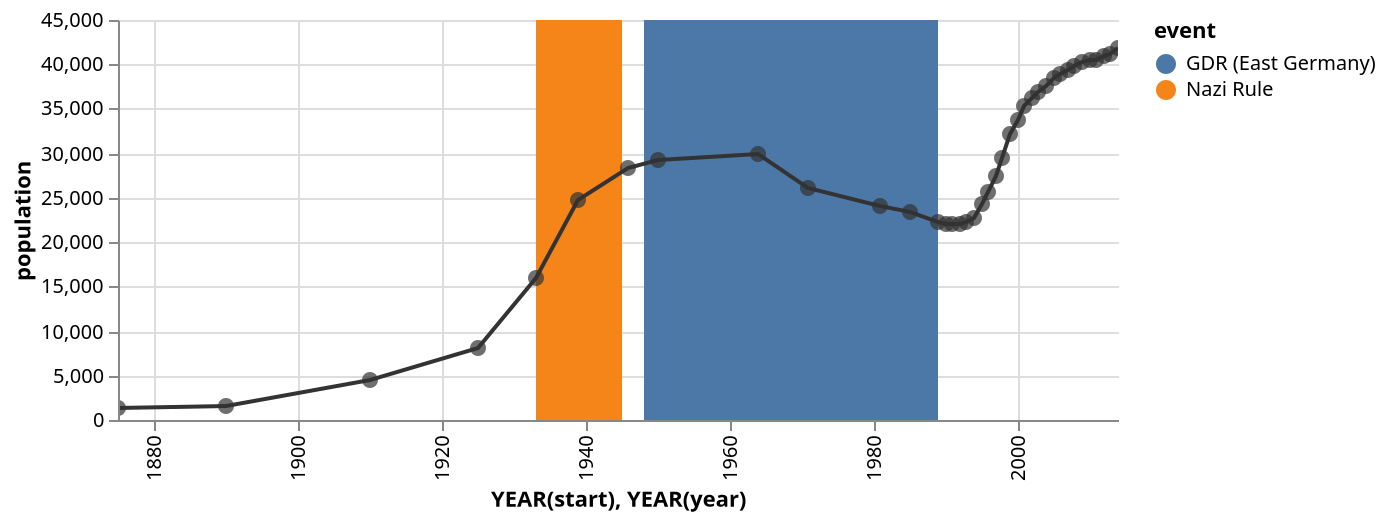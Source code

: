 {
    "$schema": "https://vega.github.io/schema/vega/v3.0.json",
    "description": "The population of the German city of Falkensee over time",
    "autosize": "pad",
    "padding": 5,
    "encode": {
        "update": {
            "fill": {
                "value": "transparent"
            }
        }
    },
    "data": [
        {
            "name": "source_0",
            "values": [
                {
                    "year": "1875",
                    "population": 1309
                },
                {
                    "year": "1890",
                    "population": 1558
                },
                {
                    "year": "1910",
                    "population": 4512
                },
                {
                    "year": "1925",
                    "population": 8180
                },
                {
                    "year": "1933",
                    "population": 15915
                },
                {
                    "year": "1939",
                    "population": 24824
                },
                {
                    "year": "1946",
                    "population": 28275
                },
                {
                    "year": "1950",
                    "population": 29189
                },
                {
                    "year": "1964",
                    "population": 29881
                },
                {
                    "year": "1971",
                    "population": 26007
                },
                {
                    "year": "1981",
                    "population": 24029
                },
                {
                    "year": "1985",
                    "population": 23340
                },
                {
                    "year": "1989",
                    "population": 22307
                },
                {
                    "year": "1990",
                    "population": 22087
                },
                {
                    "year": "1991",
                    "population": 22139
                },
                {
                    "year": "1992",
                    "population": 22105
                },
                {
                    "year": "1993",
                    "population": 22242
                },
                {
                    "year": "1994",
                    "population": 22801
                },
                {
                    "year": "1995",
                    "population": 24273
                },
                {
                    "year": "1996",
                    "population": 25640
                },
                {
                    "year": "1997",
                    "population": 27393
                },
                {
                    "year": "1998",
                    "population": 29505
                },
                {
                    "year": "1999",
                    "population": 32124
                },
                {
                    "year": "2000",
                    "population": 33791
                },
                {
                    "year": "2001",
                    "population": 35297
                },
                {
                    "year": "2002",
                    "population": 36179
                },
                {
                    "year": "2003",
                    "population": 36829
                },
                {
                    "year": "2004",
                    "population": 37493
                },
                {
                    "year": "2005",
                    "population": 38376
                },
                {
                    "year": "2006",
                    "population": 39008
                },
                {
                    "year": "2007",
                    "population": 39366
                },
                {
                    "year": "2008",
                    "population": 39821
                },
                {
                    "year": "2009",
                    "population": 40179
                },
                {
                    "year": "2010",
                    "population": 40511
                },
                {
                    "year": "2011",
                    "population": 40465
                },
                {
                    "year": "2012",
                    "population": 40905
                },
                {
                    "year": "2013",
                    "population": 41258
                },
                {
                    "year": "2014",
                    "population": 41777
                }
            ]
        },
        {
            "name": "source_1",
            "values": [
                {
                    "start": "1933",
                    "end": "1945",
                    "event": "Nazi Rule"
                },
                {
                    "start": "1948",
                    "end": "1989",
                    "event": "GDR (East Germany)"
                }
            ]
        },
        {
            "name": "data_0",
            "source": "source_0",
            "transform": [
                {
                    "type": "formula",
                    "expr": "timeParse(datum[\"year\"],'%Y')",
                    "as": "year"
                }
            ]
        },
        {
            "name": "data_1",
            "source": "data_0",
            "transform": [
                {
                    "type": "formula",
                    "expr": "toDate(datum[\"year\"])",
                    "as": "year"
                },
                {
                    "type": "formula",
                    "expr": "toNumber(datum[\"population\"])",
                    "as": "population"
                },
                {
                    "type": "filter",
                    "expr": "datum[\"year\"] !== null && !isNaN(datum[\"year\"]) && datum[\"population\"] !== null && !isNaN(datum[\"population\"])"
                },
                {
                    "type": "formula",
                    "as": "year_year",
                    "expr": "datetime(year(datum[\"year\"]), 0, 1, 0, 0, 0, 0)"
                },
                {
                    "type": "collect",
                    "sort": {
                        "field": "year_year",
                        "order": "descending"
                    }
                }
            ]
        },
        {
            "name": "data_2",
            "source": "data_0",
            "transform": [
                {
                    "type": "formula",
                    "expr": "toDate(datum[\"year\"])",
                    "as": "year"
                },
                {
                    "type": "formula",
                    "expr": "toNumber(datum[\"population\"])",
                    "as": "population"
                },
                {
                    "type": "filter",
                    "expr": "datum[\"year\"] !== null && !isNaN(datum[\"year\"]) && datum[\"population\"] !== null && !isNaN(datum[\"population\"])"
                },
                {
                    "type": "formula",
                    "as": "year_year",
                    "expr": "datetime(year(datum[\"year\"]), 0, 1, 0, 0, 0, 0)"
                }
            ]
        },
        {
            "name": "data_3",
            "source": "source_1",
            "transform": [
                {
                    "type": "formula",
                    "expr": "timeParse(datum[\"start\"],'%Y')",
                    "as": "start"
                },
                {
                    "type": "formula",
                    "expr": "timeParse(datum[\"end\"],'%Y')",
                    "as": "end"
                },
                {
                    "type": "filter",
                    "expr": "datum[\"start\"] !== null && !isNaN(datum[\"start\"])"
                },
                {
                    "type": "formula",
                    "as": "year_start",
                    "expr": "datetime(year(datum[\"start\"]), 0, 1, 0, 0, 0, 0)"
                },
                {
                    "type": "formula",
                    "as": "year_end",
                    "expr": "datetime(year(datum[\"end\"]), 0, 1, 0, 0, 0, 0)"
                }
            ]
        }
    ],
    "signals": [
        {
            "name": "width",
            "update": "500"
        },
        {
            "name": "height",
            "update": "200"
        }
    ],
    "marks": [
        {
            "name": "layer_0_marks",
            "type": "rect",
            "from": {
                "data": "data_3"
            },
            "encode": {
                "update": {
                    "x": {
                        "scale": "x",
                        "field": "year_start"
                    },
                    "x2": {
                        "scale": "x",
                        "field": "year_end"
                    },
                    "y": {
                        "value": 0
                    },
                    "y2": {
                        "field": {
                            "group": "height"
                        }
                    },
                    "fill": {
                        "scale": "color",
                        "field": "event"
                    }
                }
            },
            "clip": true
        },
        {
            "name": "layer_1_layer_0_marks",
            "type": "line",
            "from": {
                "data": "data_1"
            },
            "encode": {
                "update": {
                    "x": {
                        "scale": "x",
                        "field": "year_year"
                    },
                    "y": {
                        "scale": "y",
                        "field": "population"
                    },
                    "stroke": {
                        "value": "#333"
                    }
                }
            },
            "clip": true
        },
        {
            "name": "layer_1_layer_1_marks",
            "type": "symbol",
            "role": "pointOverlay",
            "from": {
                "data": "data_2"
            },
            "encode": {
                "update": {
                    "x": {
                        "scale": "x",
                        "field": "year_year"
                    },
                    "y": {
                        "scale": "y",
                        "field": "population"
                    },
                    "fill": {
                        "value": "#333"
                    },
                    "opacity": {
                        "value": 0.7
                    }
                }
            },
            "clip": true
        }
    ],
    "scales": [
        {
            "name": "x",
            "type": "time",
            "domain": {
                "fields": [
                    {
                        "data": "data_3",
                        "field": "year_start"
                    },
                    {
                        "data": "data_3",
                        "field": "year_end"
                    },
                    {
                        "data": "data_1",
                        "field": "year_year"
                    },
                    {
                        "data": "data_2",
                        "field": "year_year"
                    }
                ],
                "sort": true
            },
            "range": [
                0,
                500
            ],
            "round": true,
            "nice": "year"
        },
        {
            "name": "color",
            "type": "ordinal",
            "domain": {
                "data": "data_3",
                "field": "event",
                "sort": true
            },
            "range": "category"
        },
        {
            "name": "y",
            "type": "linear",
            "domain": {
                "fields": [
                    {
                        "data": "data_1",
                        "field": "population"
                    },
                    {
                        "data": "data_2",
                        "field": "population"
                    }
                ],
                "sort": true
            },
            "range": [
                200,
                0
            ],
            "round": true,
            "nice": true,
            "zero": true
        }
    ],
    "axes": [
        {
            "scale": "x",
            "orient": "bottom",
            "tickCount": 5,
            "title": "YEAR(start), YEAR(year)",
            "zindex": 1,
            "encode": {
                "labels": {
                    "update": {
                        "text": {
                            "signal": "timeFormat(datum.value, '%Y')"
                        },
                        "angle": {
                            "value": 270
                        },
                        "align": {
                            "value": "right"
                        },
                        "baseline": {
                            "value": "middle"
                        }
                    }
                }
            }
        },
        {
            "scale": "x",
            "domain": false,
            "grid": true,
            "labels": false,
            "orient": "bottom",
            "tickCount": 5,
            "ticks": false,
            "zindex": 0,
            "gridScale": "y"
        },
        {
            "scale": "y",
            "orient": "left",
            "title": "population",
            "zindex": 1
        },
        {
            "scale": "y",
            "domain": false,
            "grid": true,
            "labels": false,
            "orient": "left",
            "ticks": false,
            "zindex": 0,
            "gridScale": "x"
        }
    ],
    "legends": [
        {
            "fill": "color",
            "title": "event"
        }
    ]
}
